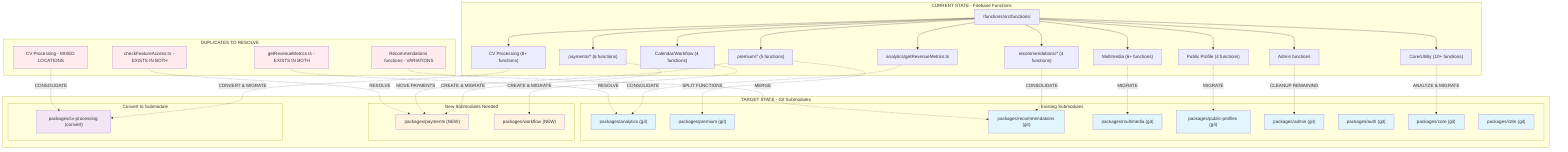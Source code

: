 graph TB
    subgraph "CURRENT STATE - Firebase Functions"
        FF["/functions/src/functions/"]
        FF --> Analytics["analytics/getRevenueMetrics.ts"]
        FF --> Payments["payments/* (6 functions)"]
        FF --> Premium["premium/* (5 functions)"]
        FF --> Recommendations["recommendations/* (4 functions)"]
        FF --> CVProcessing["CV Processing (8+ functions)"]
        FF --> Multimedia["Multimedia (6+ functions)"]
        FF --> PublicProfile["Public Profile (4 functions)"]
        FF --> Admin["Admin functions"]
        FF --> Workflow["Calendar/Workflow (4 functions)"]
        FF --> Core["Core/Utility (10+ functions)"]
    end

    subgraph "TARGET STATE - Git Submodules"
        subgraph "Existing Submodules"
            SM1["packages/analytics (git)"]
            SM2["packages/premium (git)"]
            SM3["packages/recommendations (git)"]
            SM4["packages/multimedia (git)"]
            SM5["packages/public-profiles (git)"]
            SM6["packages/admin (git)"]
            SM7["packages/auth (git)"]
            SM8["packages/core (git)"]
            SM9["packages/i18n (git)"]
        end
        
        subgraph "New Submodules Needed"
            NEW1["packages/payments (NEW)"]
            NEW2["packages/workflow (NEW)"]
        end
        
        subgraph "Convert to Submodule"
            CONVERT["packages/cv-processing (convert)"]
        end
    end

    subgraph "DUPLICATES TO RESOLVE"
        DUP1["getRevenueMetrics.ts - EXISTS IN BOTH"]
        DUP2["checkFeatureAccess.ts - EXISTS IN BOTH"]
        DUP3["Recommendations functions - VARIATIONS"]
        DUP4["CV Processing - MIXED LOCATIONS"]
    end

    %% Migration Flow
    Analytics -.->|CONSOLIDATE| SM1
    Payments -.->|CREATE & MIGRATE| NEW1
    Premium -.->|SPLIT FUNCTIONS| SM2
    Premium -.->|MOVE PAYMENTS| NEW1
    Recommendations -.->|CONSOLIDATE| SM3
    CVProcessing -.->|CONVERT & MIGRATE| CONVERT
    Multimedia -.->|MIGRATE| SM4
    PublicProfile -.->|MIGRATE| SM5
    Admin -.->|CLEANUP REMAINING| SM6
    Workflow -.->|CREATE & MIGRATE| NEW2
    Core -.->|ANALYZE & MIGRATE| SM8

    %% Duplicate Resolution
    DUP1 -.->|RESOLVE| SM1
    DUP2 -.->|RESOLVE| NEW1
    DUP3 -.->|MERGE| SM3
    DUP4 -.->|CONSOLIDATE| CONVERT

    classDef existing fill:#e1f5fe
    classDef newSubmodule fill:#fff3e0
    classDef convert fill:#f3e5f5
    classDef duplicate fill:#ffebee
    classDef migration stroke:#4caf50,stroke-width:3px

    class SM1,SM2,SM3,SM4,SM5,SM6,SM7,SM8,SM9 existing
    class NEW1,NEW2 newSubmodule
    class CONVERT convert
    class DUP1,DUP2,DUP3,DUP4 duplicate